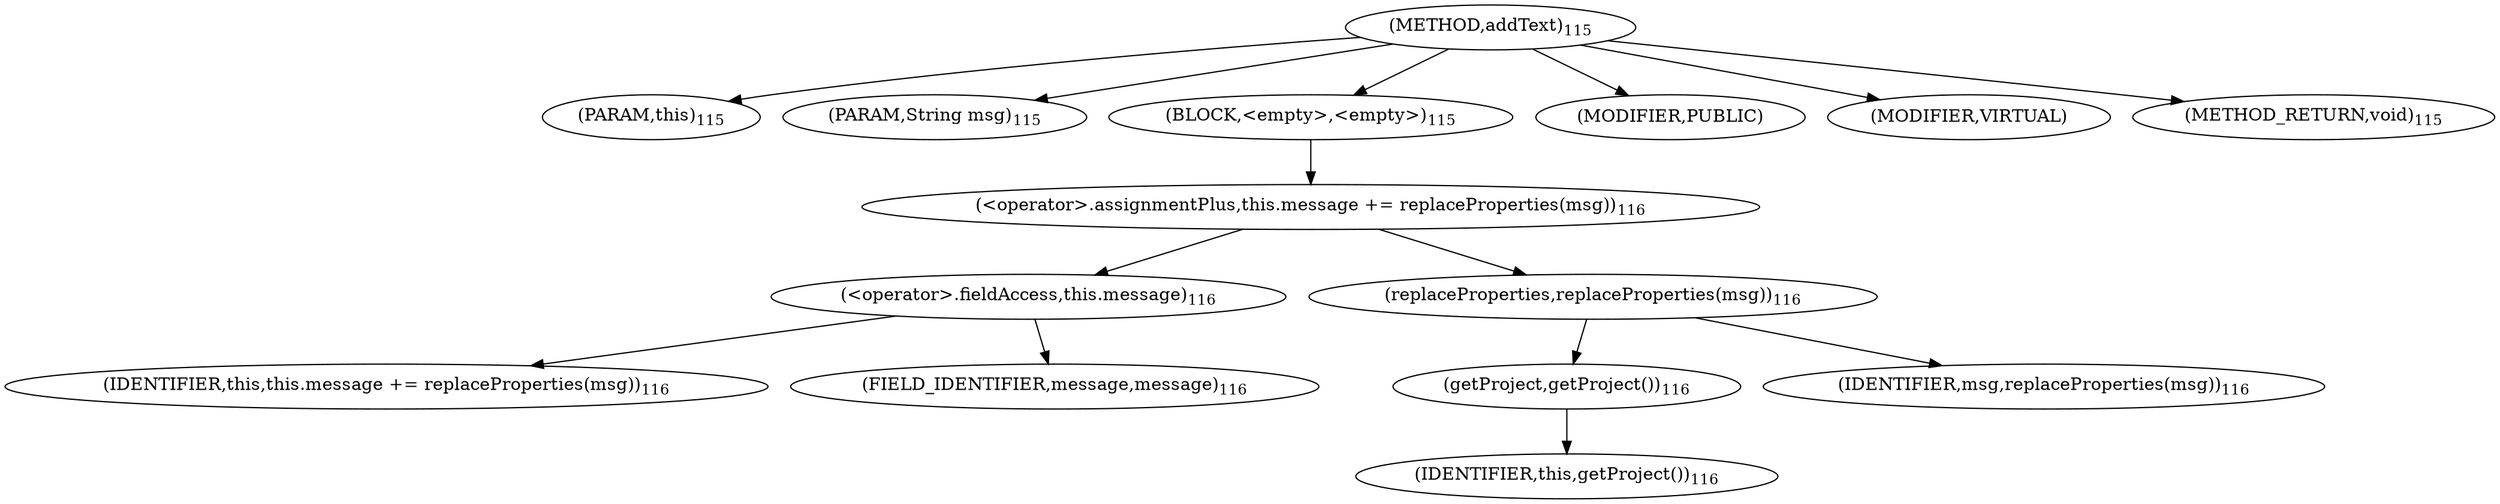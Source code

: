 digraph "addText" {  
"59" [label = <(METHOD,addText)<SUB>115</SUB>> ]
"10" [label = <(PARAM,this)<SUB>115</SUB>> ]
"60" [label = <(PARAM,String msg)<SUB>115</SUB>> ]
"61" [label = <(BLOCK,&lt;empty&gt;,&lt;empty&gt;)<SUB>115</SUB>> ]
"62" [label = <(&lt;operator&gt;.assignmentPlus,this.message += replaceProperties(msg))<SUB>116</SUB>> ]
"63" [label = <(&lt;operator&gt;.fieldAccess,this.message)<SUB>116</SUB>> ]
"64" [label = <(IDENTIFIER,this,this.message += replaceProperties(msg))<SUB>116</SUB>> ]
"65" [label = <(FIELD_IDENTIFIER,message,message)<SUB>116</SUB>> ]
"66" [label = <(replaceProperties,replaceProperties(msg))<SUB>116</SUB>> ]
"67" [label = <(getProject,getProject())<SUB>116</SUB>> ]
"9" [label = <(IDENTIFIER,this,getProject())<SUB>116</SUB>> ]
"68" [label = <(IDENTIFIER,msg,replaceProperties(msg))<SUB>116</SUB>> ]
"69" [label = <(MODIFIER,PUBLIC)> ]
"70" [label = <(MODIFIER,VIRTUAL)> ]
"71" [label = <(METHOD_RETURN,void)<SUB>115</SUB>> ]
  "59" -> "10" 
  "59" -> "60" 
  "59" -> "61" 
  "59" -> "69" 
  "59" -> "70" 
  "59" -> "71" 
  "61" -> "62" 
  "62" -> "63" 
  "62" -> "66" 
  "63" -> "64" 
  "63" -> "65" 
  "66" -> "67" 
  "66" -> "68" 
  "67" -> "9" 
}
